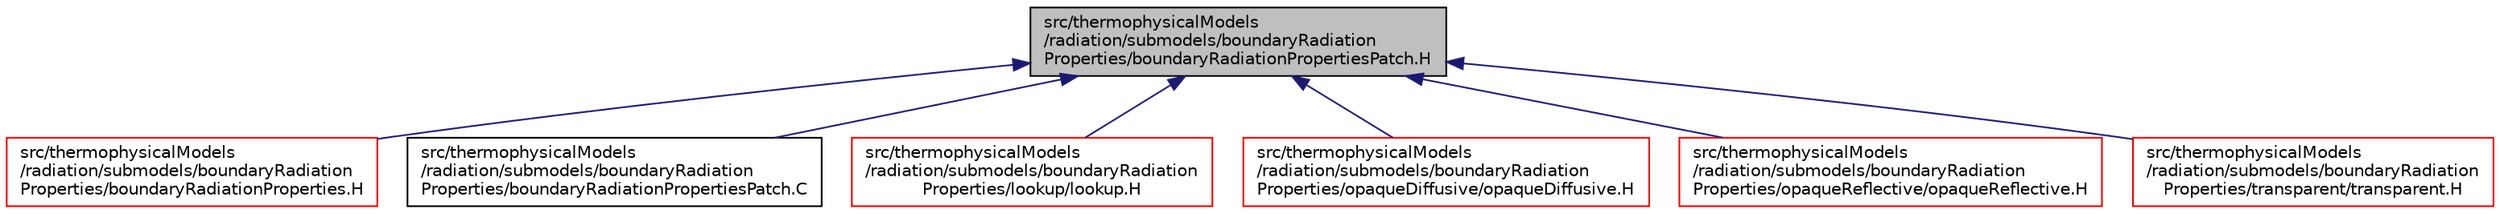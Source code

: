 digraph "src/thermophysicalModels/radiation/submodels/boundaryRadiationProperties/boundaryRadiationPropertiesPatch.H"
{
  bgcolor="transparent";
  edge [fontname="Helvetica",fontsize="10",labelfontname="Helvetica",labelfontsize="10"];
  node [fontname="Helvetica",fontsize="10",shape=record];
  Node1 [label="src/thermophysicalModels\l/radiation/submodels/boundaryRadiation\lProperties/boundaryRadiationPropertiesPatch.H",height=0.2,width=0.4,color="black", fillcolor="grey75", style="filled" fontcolor="black"];
  Node1 -> Node2 [dir="back",color="midnightblue",fontsize="10",style="solid",fontname="Helvetica"];
  Node2 [label="src/thermophysicalModels\l/radiation/submodels/boundaryRadiation\lProperties/boundaryRadiationProperties.H",height=0.2,width=0.4,color="red",URL="$boundaryRadiationProperties_8H.html"];
  Node1 -> Node3 [dir="back",color="midnightblue",fontsize="10",style="solid",fontname="Helvetica"];
  Node3 [label="src/thermophysicalModels\l/radiation/submodels/boundaryRadiation\lProperties/boundaryRadiationPropertiesPatch.C",height=0.2,width=0.4,color="black",URL="$boundaryRadiationPropertiesPatch_8C.html"];
  Node1 -> Node4 [dir="back",color="midnightblue",fontsize="10",style="solid",fontname="Helvetica"];
  Node4 [label="src/thermophysicalModels\l/radiation/submodels/boundaryRadiation\lProperties/lookup/lookup.H",height=0.2,width=0.4,color="red",URL="$lookup_8H.html"];
  Node1 -> Node5 [dir="back",color="midnightblue",fontsize="10",style="solid",fontname="Helvetica"];
  Node5 [label="src/thermophysicalModels\l/radiation/submodels/boundaryRadiation\lProperties/opaqueDiffusive/opaqueDiffusive.H",height=0.2,width=0.4,color="red",URL="$opaqueDiffusive_8H.html"];
  Node1 -> Node6 [dir="back",color="midnightblue",fontsize="10",style="solid",fontname="Helvetica"];
  Node6 [label="src/thermophysicalModels\l/radiation/submodels/boundaryRadiation\lProperties/opaqueReflective/opaqueReflective.H",height=0.2,width=0.4,color="red",URL="$opaqueReflective_8H.html"];
  Node1 -> Node7 [dir="back",color="midnightblue",fontsize="10",style="solid",fontname="Helvetica"];
  Node7 [label="src/thermophysicalModels\l/radiation/submodels/boundaryRadiation\lProperties/transparent/transparent.H",height=0.2,width=0.4,color="red",URL="$transparent_8H.html"];
}
